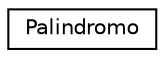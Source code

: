 digraph "Gráfico de Hierarquia de Classes"
{
  edge [fontname="Helvetica",fontsize="10",labelfontname="Helvetica",labelfontsize="10"];
  node [fontname="Helvetica",fontsize="10",shape=record];
  rankdir="LR";
  Node1 [label="Palindromo",height=0.2,width=0.4,color="black", fillcolor="white", style="filled",URL="$classPalindromo.html"];
}
